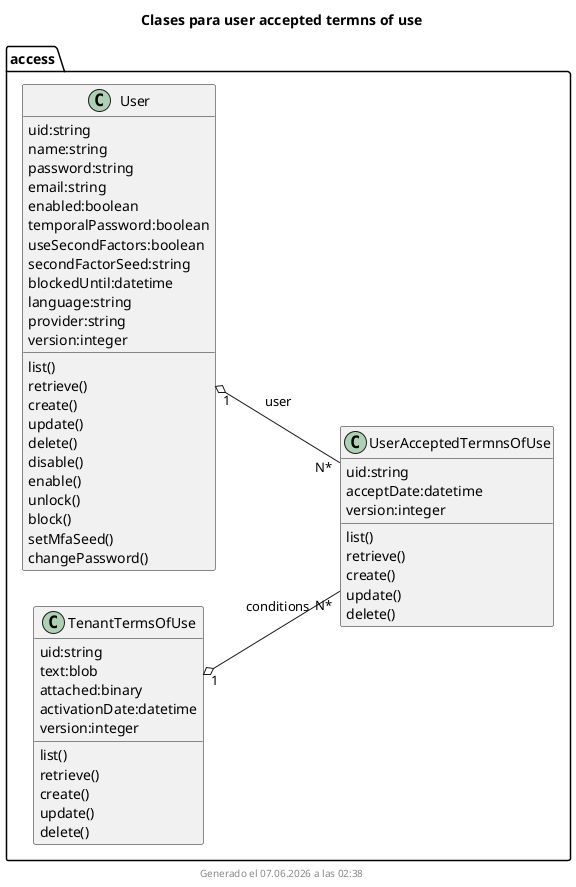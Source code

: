 ' @autogenerated
@startuml
left to right direction
title Clases para user accepted termns of use
class access.User{
uid:string
name:string
password:string
email:string
enabled:boolean
temporalPassword:boolean
useSecondFactors:boolean
secondFactorSeed:string
blockedUntil:datetime
language:string
provider:string
version:integer
list()
retrieve()
create()
update()
delete()
disable()
enable()
unlock()
block()
setMfaSeed()
changePassword()
}
class access.TenantTermsOfUse{
uid:string
text:blob
attached:binary
activationDate:datetime
version:integer
list()
retrieve()
create()
update()
delete()
}
class access.UserAcceptedTermnsOfUse{
uid:string
acceptDate:datetime
version:integer
list()
retrieve()
create()
update()
delete()
}
access.User "1"  o--  "N*" access.UserAcceptedTermnsOfUse: user
access.TenantTermsOfUse "1"  o--  "N*" access.UserAcceptedTermnsOfUse: conditions

footer Generado el %date("dd.MM.yyyy' a las 'HH:mm")
@enduml
